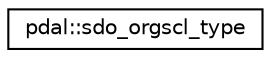 digraph "Graphical Class Hierarchy"
{
  edge [fontname="Helvetica",fontsize="10",labelfontname="Helvetica",labelfontsize="10"];
  node [fontname="Helvetica",fontsize="10",shape=record];
  rankdir="LR";
  Node1 [label="pdal::sdo_orgscl_type",height=0.2,width=0.4,color="black", fillcolor="white", style="filled",URL="$namespacepdal.html#structpdal_1_1sdo__orgscl__type"];
}
